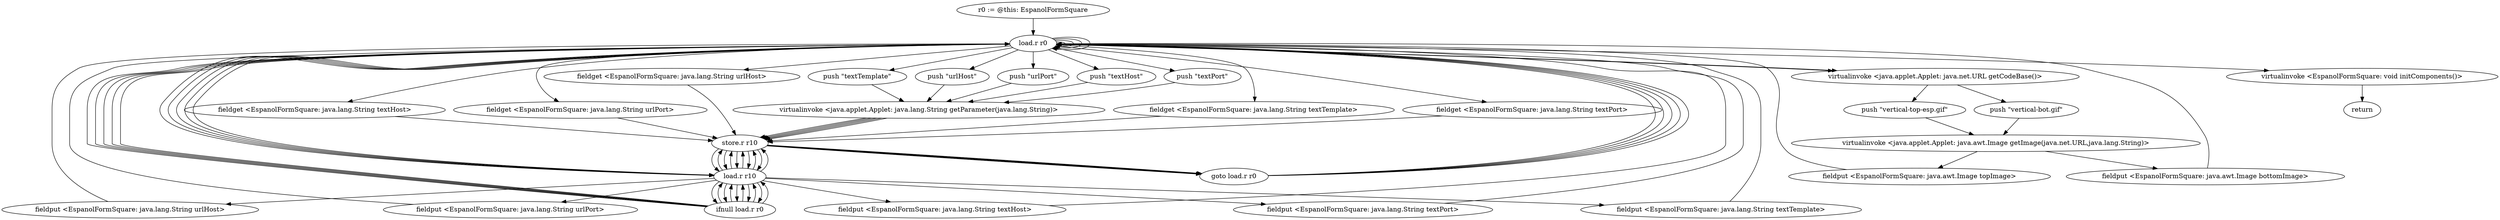 digraph "" {
    "r0 := @this: EspanolFormSquare"
    "load.r r0"
    "r0 := @this: EspanolFormSquare"->"load.r r0";
    "push \"urlHost\""
    "load.r r0"->"push \"urlHost\"";
    "virtualinvoke <java.applet.Applet: java.lang.String getParameter(java.lang.String)>"
    "push \"urlHost\""->"virtualinvoke <java.applet.Applet: java.lang.String getParameter(java.lang.String)>";
    "store.r r10"
    "virtualinvoke <java.applet.Applet: java.lang.String getParameter(java.lang.String)>"->"store.r r10";
    "load.r r10"
    "store.r r10"->"load.r r10";
    "ifnull load.r r0"
    "load.r r10"->"ifnull load.r r0";
    "ifnull load.r r0"->"load.r r10";
    "load.r r10"->"store.r r10";
    "goto load.r r0"
    "store.r r10"->"goto load.r r0";
    "goto load.r r0"->"load.r r0";
    "load.r r0"->"load.r r10";
    "fieldput <EspanolFormSquare: java.lang.String urlHost>"
    "load.r r10"->"fieldput <EspanolFormSquare: java.lang.String urlHost>";
    "fieldput <EspanolFormSquare: java.lang.String urlHost>"->"load.r r0";
    "push \"urlPort\""
    "load.r r0"->"push \"urlPort\"";
    "push \"urlPort\""->"virtualinvoke <java.applet.Applet: java.lang.String getParameter(java.lang.String)>";
    "virtualinvoke <java.applet.Applet: java.lang.String getParameter(java.lang.String)>"->"store.r r10";
    "store.r r10"->"load.r r10";
    "load.r r10"->"ifnull load.r r0";
    "ifnull load.r r0"->"load.r r10";
    "load.r r10"->"store.r r10";
    "store.r r10"->"goto load.r r0";
    "goto load.r r0"->"load.r r0";
    "load.r r0"->"load.r r10";
    "fieldput <EspanolFormSquare: java.lang.String urlPort>"
    "load.r r10"->"fieldput <EspanolFormSquare: java.lang.String urlPort>";
    "fieldput <EspanolFormSquare: java.lang.String urlPort>"->"load.r r0";
    "push \"textHost\""
    "load.r r0"->"push \"textHost\"";
    "push \"textHost\""->"virtualinvoke <java.applet.Applet: java.lang.String getParameter(java.lang.String)>";
    "virtualinvoke <java.applet.Applet: java.lang.String getParameter(java.lang.String)>"->"store.r r10";
    "store.r r10"->"load.r r10";
    "load.r r10"->"ifnull load.r r0";
    "ifnull load.r r0"->"load.r r10";
    "load.r r10"->"store.r r10";
    "store.r r10"->"goto load.r r0";
    "goto load.r r0"->"load.r r0";
    "load.r r0"->"load.r r10";
    "fieldput <EspanolFormSquare: java.lang.String textHost>"
    "load.r r10"->"fieldput <EspanolFormSquare: java.lang.String textHost>";
    "fieldput <EspanolFormSquare: java.lang.String textHost>"->"load.r r0";
    "push \"textPort\""
    "load.r r0"->"push \"textPort\"";
    "push \"textPort\""->"virtualinvoke <java.applet.Applet: java.lang.String getParameter(java.lang.String)>";
    "virtualinvoke <java.applet.Applet: java.lang.String getParameter(java.lang.String)>"->"store.r r10";
    "store.r r10"->"load.r r10";
    "load.r r10"->"ifnull load.r r0";
    "ifnull load.r r0"->"load.r r10";
    "load.r r10"->"store.r r10";
    "store.r r10"->"goto load.r r0";
    "goto load.r r0"->"load.r r0";
    "load.r r0"->"load.r r10";
    "fieldput <EspanolFormSquare: java.lang.String textPort>"
    "load.r r10"->"fieldput <EspanolFormSquare: java.lang.String textPort>";
    "fieldput <EspanolFormSquare: java.lang.String textPort>"->"load.r r0";
    "push \"textTemplate\""
    "load.r r0"->"push \"textTemplate\"";
    "push \"textTemplate\""->"virtualinvoke <java.applet.Applet: java.lang.String getParameter(java.lang.String)>";
    "virtualinvoke <java.applet.Applet: java.lang.String getParameter(java.lang.String)>"->"store.r r10";
    "store.r r10"->"load.r r10";
    "load.r r10"->"ifnull load.r r0";
    "ifnull load.r r0"->"load.r r10";
    "load.r r10"->"store.r r10";
    "store.r r10"->"goto load.r r0";
    "goto load.r r0"->"load.r r0";
    "load.r r0"->"load.r r10";
    "fieldput <EspanolFormSquare: java.lang.String textTemplate>"
    "load.r r10"->"fieldput <EspanolFormSquare: java.lang.String textTemplate>";
    "fieldput <EspanolFormSquare: java.lang.String textTemplate>"->"load.r r0";
    "load.r r0"->"load.r r0";
    "load.r r0"->"load.r r0";
    "virtualinvoke <java.applet.Applet: java.net.URL getCodeBase()>"
    "load.r r0"->"virtualinvoke <java.applet.Applet: java.net.URL getCodeBase()>";
    "push \"vertical-top-esp.gif\""
    "virtualinvoke <java.applet.Applet: java.net.URL getCodeBase()>"->"push \"vertical-top-esp.gif\"";
    "virtualinvoke <java.applet.Applet: java.awt.Image getImage(java.net.URL,java.lang.String)>"
    "push \"vertical-top-esp.gif\""->"virtualinvoke <java.applet.Applet: java.awt.Image getImage(java.net.URL,java.lang.String)>";
    "fieldput <EspanolFormSquare: java.awt.Image topImage>"
    "virtualinvoke <java.applet.Applet: java.awt.Image getImage(java.net.URL,java.lang.String)>"->"fieldput <EspanolFormSquare: java.awt.Image topImage>";
    "fieldput <EspanolFormSquare: java.awt.Image topImage>"->"load.r r0";
    "load.r r0"->"load.r r0";
    "load.r r0"->"load.r r0";
    "load.r r0"->"virtualinvoke <java.applet.Applet: java.net.URL getCodeBase()>";
    "push \"vertical-bot.gif\""
    "virtualinvoke <java.applet.Applet: java.net.URL getCodeBase()>"->"push \"vertical-bot.gif\"";
    "push \"vertical-bot.gif\""->"virtualinvoke <java.applet.Applet: java.awt.Image getImage(java.net.URL,java.lang.String)>";
    "fieldput <EspanolFormSquare: java.awt.Image bottomImage>"
    "virtualinvoke <java.applet.Applet: java.awt.Image getImage(java.net.URL,java.lang.String)>"->"fieldput <EspanolFormSquare: java.awt.Image bottomImage>";
    "fieldput <EspanolFormSquare: java.awt.Image bottomImage>"->"load.r r0";
    "virtualinvoke <EspanolFormSquare: void initComponents()>"
    "load.r r0"->"virtualinvoke <EspanolFormSquare: void initComponents()>";
    "return"
    "virtualinvoke <EspanolFormSquare: void initComponents()>"->"return";
    "ifnull load.r r0"->"load.r r0";
    "fieldget <EspanolFormSquare: java.lang.String textTemplate>"
    "load.r r0"->"fieldget <EspanolFormSquare: java.lang.String textTemplate>";
    "fieldget <EspanolFormSquare: java.lang.String textTemplate>"->"store.r r10";
    "ifnull load.r r0"->"load.r r0";
    "fieldget <EspanolFormSquare: java.lang.String textPort>"
    "load.r r0"->"fieldget <EspanolFormSquare: java.lang.String textPort>";
    "fieldget <EspanolFormSquare: java.lang.String textPort>"->"store.r r10";
    "ifnull load.r r0"->"load.r r0";
    "fieldget <EspanolFormSquare: java.lang.String textHost>"
    "load.r r0"->"fieldget <EspanolFormSquare: java.lang.String textHost>";
    "fieldget <EspanolFormSquare: java.lang.String textHost>"->"store.r r10";
    "ifnull load.r r0"->"load.r r0";
    "fieldget <EspanolFormSquare: java.lang.String urlPort>"
    "load.r r0"->"fieldget <EspanolFormSquare: java.lang.String urlPort>";
    "fieldget <EspanolFormSquare: java.lang.String urlPort>"->"store.r r10";
    "ifnull load.r r0"->"load.r r0";
    "fieldget <EspanolFormSquare: java.lang.String urlHost>"
    "load.r r0"->"fieldget <EspanolFormSquare: java.lang.String urlHost>";
    "fieldget <EspanolFormSquare: java.lang.String urlHost>"->"store.r r10";
}
